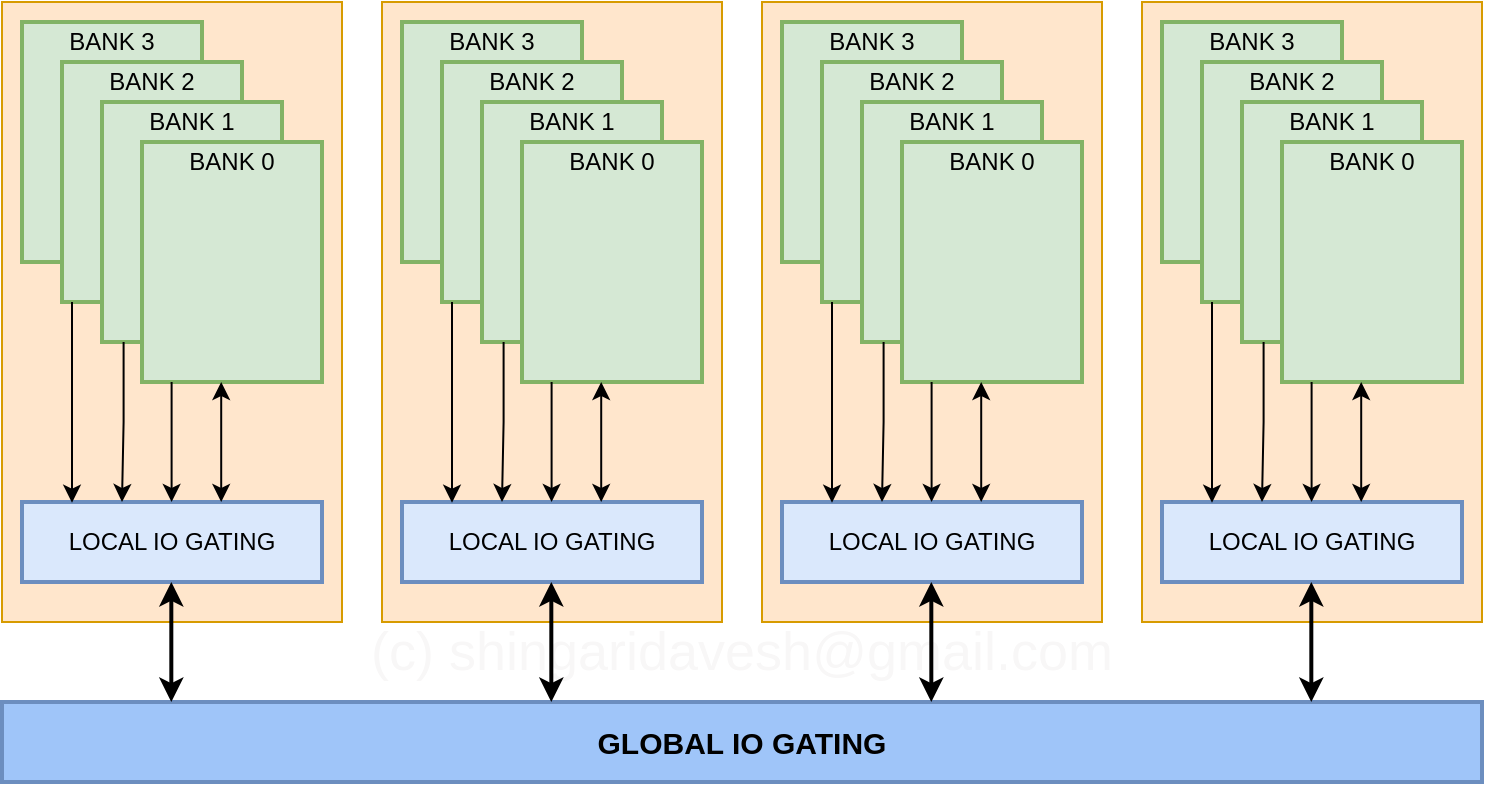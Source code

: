 <mxfile version="24.7.7">
  <diagram name="Page-1" id="-Yn__2_uJ8sJmbEdIJiI">
    <mxGraphModel dx="1180" dy="880" grid="1" gridSize="10" guides="1" tooltips="1" connect="1" arrows="1" fold="1" page="1" pageScale="1" pageWidth="850" pageHeight="1100" math="0" shadow="0">
      <root>
        <mxCell id="0" />
        <mxCell id="1" parent="0" />
        <mxCell id="nhkM820oUjrGKa_f3z9d-70" value="(c) shingaridavesh@gmail.com" style="text;html=1;align=center;verticalAlign=middle;whiteSpace=wrap;rounded=0;fontSize=27;fontColor=#f8f7f7;rotation=0;" vertex="1" parent="1">
          <mxGeometry x="110" y="580" width="740" height="30" as="geometry" />
        </mxCell>
        <mxCell id="nhkM820oUjrGKa_f3z9d-18" value="" style="rounded=0;whiteSpace=wrap;html=1;fillColor=#ffe6cc;strokeColor=#d79b00;" vertex="1" parent="1">
          <mxGeometry x="110" y="270" width="170" height="310" as="geometry" />
        </mxCell>
        <mxCell id="nhkM820oUjrGKa_f3z9d-1" value="" style="rounded=0;whiteSpace=wrap;html=1;fillColor=#d5e8d4;strokeColor=#82b366;align=center;strokeWidth=2;" vertex="1" parent="1">
          <mxGeometry x="120" y="280" width="90" height="120" as="geometry" />
        </mxCell>
        <mxCell id="nhkM820oUjrGKa_f3z9d-2" value="" style="rounded=0;whiteSpace=wrap;html=1;fillColor=#d5e8d4;strokeColor=#82b366;align=center;strokeWidth=2;" vertex="1" parent="1">
          <mxGeometry x="140" y="300" width="90" height="120" as="geometry" />
        </mxCell>
        <mxCell id="nhkM820oUjrGKa_f3z9d-3" value="" style="rounded=0;whiteSpace=wrap;html=1;fillColor=#d5e8d4;strokeColor=#82b366;align=center;strokeWidth=2;" vertex="1" parent="1">
          <mxGeometry x="160" y="320" width="90" height="120" as="geometry" />
        </mxCell>
        <mxCell id="nhkM820oUjrGKa_f3z9d-4" value="" style="rounded=0;whiteSpace=wrap;html=1;fillColor=#d5e8d4;strokeColor=#82b366;align=center;strokeWidth=2;" vertex="1" parent="1">
          <mxGeometry x="180" y="340" width="90" height="120" as="geometry" />
        </mxCell>
        <mxCell id="nhkM820oUjrGKa_f3z9d-5" value="BANK 3" style="text;html=1;align=center;verticalAlign=middle;whiteSpace=wrap;rounded=0;" vertex="1" parent="1">
          <mxGeometry x="120" y="280" width="90" height="20" as="geometry" />
        </mxCell>
        <mxCell id="nhkM820oUjrGKa_f3z9d-6" value="BANK 2" style="text;html=1;align=center;verticalAlign=middle;whiteSpace=wrap;rounded=0;" vertex="1" parent="1">
          <mxGeometry x="140" y="300" width="90" height="20" as="geometry" />
        </mxCell>
        <mxCell id="nhkM820oUjrGKa_f3z9d-7" value="BANK 1" style="text;html=1;align=center;verticalAlign=middle;whiteSpace=wrap;rounded=0;" vertex="1" parent="1">
          <mxGeometry x="160" y="320" width="90" height="20" as="geometry" />
        </mxCell>
        <mxCell id="nhkM820oUjrGKa_f3z9d-8" value="BANK 0" style="text;html=1;align=center;verticalAlign=middle;whiteSpace=wrap;rounded=0;" vertex="1" parent="1">
          <mxGeometry x="180" y="340" width="90" height="20" as="geometry" />
        </mxCell>
        <mxCell id="nhkM820oUjrGKa_f3z9d-9" value="" style="rounded=0;whiteSpace=wrap;html=1;fillColor=#dae8fc;strokeColor=#6c8ebf;align=center;strokeWidth=2;" vertex="1" parent="1">
          <mxGeometry x="120" y="520" width="150" height="40" as="geometry" />
        </mxCell>
        <mxCell id="nhkM820oUjrGKa_f3z9d-10" style="edgeStyle=orthogonalEdgeStyle;rounded=0;orthogonalLoop=1;jettySize=auto;html=1;startArrow=classic;startFill=1;" edge="1" parent="1">
          <mxGeometry relative="1" as="geometry">
            <mxPoint x="219.6" y="460" as="sourcePoint" />
            <mxPoint x="219.6" y="520" as="targetPoint" />
          </mxGeometry>
        </mxCell>
        <mxCell id="nhkM820oUjrGKa_f3z9d-11" style="edgeStyle=orthogonalEdgeStyle;rounded=0;orthogonalLoop=1;jettySize=auto;html=1;" edge="1" parent="1">
          <mxGeometry relative="1" as="geometry">
            <mxPoint x="194.8" y="460" as="sourcePoint" />
            <mxPoint x="194.8" y="520" as="targetPoint" />
          </mxGeometry>
        </mxCell>
        <mxCell id="nhkM820oUjrGKa_f3z9d-12" style="edgeStyle=orthogonalEdgeStyle;rounded=0;orthogonalLoop=1;jettySize=auto;html=1;exitX=0.12;exitY=1;exitDx=0;exitDy=0;exitPerimeter=0;" edge="1" parent="1" source="nhkM820oUjrGKa_f3z9d-3">
          <mxGeometry relative="1" as="geometry">
            <mxPoint x="170" y="460" as="sourcePoint" />
            <mxPoint x="170" y="520" as="targetPoint" />
          </mxGeometry>
        </mxCell>
        <mxCell id="nhkM820oUjrGKa_f3z9d-13" style="edgeStyle=orthogonalEdgeStyle;rounded=0;orthogonalLoop=1;jettySize=auto;html=1;" edge="1" parent="1">
          <mxGeometry relative="1" as="geometry">
            <mxPoint x="145" y="420" as="sourcePoint" />
            <mxPoint x="145" y="520.36" as="targetPoint" />
          </mxGeometry>
        </mxCell>
        <mxCell id="nhkM820oUjrGKa_f3z9d-16" value="LOCAL IO GATING" style="text;html=1;align=center;verticalAlign=middle;whiteSpace=wrap;rounded=0;" vertex="1" parent="1">
          <mxGeometry x="120" y="530" width="150" height="20" as="geometry" />
        </mxCell>
        <mxCell id="nhkM820oUjrGKa_f3z9d-19" value="" style="rounded=0;whiteSpace=wrap;html=1;fillColor=#ffe6cc;strokeColor=#d79b00;" vertex="1" parent="1">
          <mxGeometry x="300" y="270" width="170" height="310" as="geometry" />
        </mxCell>
        <mxCell id="nhkM820oUjrGKa_f3z9d-20" value="" style="rounded=0;whiteSpace=wrap;html=1;fillColor=#d5e8d4;strokeColor=#82b366;align=center;strokeWidth=2;" vertex="1" parent="1">
          <mxGeometry x="310" y="280" width="90" height="120" as="geometry" />
        </mxCell>
        <mxCell id="nhkM820oUjrGKa_f3z9d-21" value="" style="rounded=0;whiteSpace=wrap;html=1;fillColor=#d5e8d4;strokeColor=#82b366;align=center;strokeWidth=2;" vertex="1" parent="1">
          <mxGeometry x="330" y="300" width="90" height="120" as="geometry" />
        </mxCell>
        <mxCell id="nhkM820oUjrGKa_f3z9d-22" value="" style="rounded=0;whiteSpace=wrap;html=1;fillColor=#d5e8d4;strokeColor=#82b366;align=center;strokeWidth=2;" vertex="1" parent="1">
          <mxGeometry x="350" y="320" width="90" height="120" as="geometry" />
        </mxCell>
        <mxCell id="nhkM820oUjrGKa_f3z9d-23" value="" style="rounded=0;whiteSpace=wrap;html=1;fillColor=#d5e8d4;strokeColor=#82b366;align=center;strokeWidth=2;" vertex="1" parent="1">
          <mxGeometry x="370" y="340" width="90" height="120" as="geometry" />
        </mxCell>
        <mxCell id="nhkM820oUjrGKa_f3z9d-24" value="BANK 3" style="text;html=1;align=center;verticalAlign=middle;whiteSpace=wrap;rounded=0;" vertex="1" parent="1">
          <mxGeometry x="310" y="280" width="90" height="20" as="geometry" />
        </mxCell>
        <mxCell id="nhkM820oUjrGKa_f3z9d-25" value="BANK 2" style="text;html=1;align=center;verticalAlign=middle;whiteSpace=wrap;rounded=0;" vertex="1" parent="1">
          <mxGeometry x="330" y="300" width="90" height="20" as="geometry" />
        </mxCell>
        <mxCell id="nhkM820oUjrGKa_f3z9d-26" value="BANK 1" style="text;html=1;align=center;verticalAlign=middle;whiteSpace=wrap;rounded=0;" vertex="1" parent="1">
          <mxGeometry x="350" y="320" width="90" height="20" as="geometry" />
        </mxCell>
        <mxCell id="nhkM820oUjrGKa_f3z9d-27" value="BANK 0" style="text;html=1;align=center;verticalAlign=middle;whiteSpace=wrap;rounded=0;" vertex="1" parent="1">
          <mxGeometry x="370" y="340" width="90" height="20" as="geometry" />
        </mxCell>
        <mxCell id="nhkM820oUjrGKa_f3z9d-28" value="" style="rounded=0;whiteSpace=wrap;html=1;fillColor=#dae8fc;strokeColor=#6c8ebf;align=center;strokeWidth=2;" vertex="1" parent="1">
          <mxGeometry x="310" y="520" width="150" height="40" as="geometry" />
        </mxCell>
        <mxCell id="nhkM820oUjrGKa_f3z9d-29" style="edgeStyle=orthogonalEdgeStyle;rounded=0;orthogonalLoop=1;jettySize=auto;html=1;startArrow=classic;startFill=1;" edge="1" parent="1">
          <mxGeometry relative="1" as="geometry">
            <mxPoint x="409.6" y="460" as="sourcePoint" />
            <mxPoint x="409.6" y="520" as="targetPoint" />
          </mxGeometry>
        </mxCell>
        <mxCell id="nhkM820oUjrGKa_f3z9d-30" style="edgeStyle=orthogonalEdgeStyle;rounded=0;orthogonalLoop=1;jettySize=auto;html=1;" edge="1" parent="1">
          <mxGeometry relative="1" as="geometry">
            <mxPoint x="384.8" y="460" as="sourcePoint" />
            <mxPoint x="384.8" y="520" as="targetPoint" />
          </mxGeometry>
        </mxCell>
        <mxCell id="nhkM820oUjrGKa_f3z9d-31" style="edgeStyle=orthogonalEdgeStyle;rounded=0;orthogonalLoop=1;jettySize=auto;html=1;exitX=0.12;exitY=1;exitDx=0;exitDy=0;exitPerimeter=0;" edge="1" parent="1" source="nhkM820oUjrGKa_f3z9d-22">
          <mxGeometry relative="1" as="geometry">
            <mxPoint x="360" y="460" as="sourcePoint" />
            <mxPoint x="360" y="520" as="targetPoint" />
          </mxGeometry>
        </mxCell>
        <mxCell id="nhkM820oUjrGKa_f3z9d-32" style="edgeStyle=orthogonalEdgeStyle;rounded=0;orthogonalLoop=1;jettySize=auto;html=1;" edge="1" parent="1">
          <mxGeometry relative="1" as="geometry">
            <mxPoint x="335" y="420" as="sourcePoint" />
            <mxPoint x="335" y="520.36" as="targetPoint" />
          </mxGeometry>
        </mxCell>
        <mxCell id="nhkM820oUjrGKa_f3z9d-33" value="LOCAL IO GATING" style="text;html=1;align=center;verticalAlign=middle;whiteSpace=wrap;rounded=0;" vertex="1" parent="1">
          <mxGeometry x="310" y="530" width="150" height="20" as="geometry" />
        </mxCell>
        <mxCell id="nhkM820oUjrGKa_f3z9d-34" value="" style="rounded=0;whiteSpace=wrap;html=1;fillColor=#ffe6cc;strokeColor=#d79b00;" vertex="1" parent="1">
          <mxGeometry x="490" y="270" width="170" height="310" as="geometry" />
        </mxCell>
        <mxCell id="nhkM820oUjrGKa_f3z9d-35" value="" style="rounded=0;whiteSpace=wrap;html=1;fillColor=#d5e8d4;strokeColor=#82b366;align=center;strokeWidth=2;" vertex="1" parent="1">
          <mxGeometry x="500" y="280" width="90" height="120" as="geometry" />
        </mxCell>
        <mxCell id="nhkM820oUjrGKa_f3z9d-36" value="" style="rounded=0;whiteSpace=wrap;html=1;fillColor=#d5e8d4;strokeColor=#82b366;align=center;strokeWidth=2;" vertex="1" parent="1">
          <mxGeometry x="520" y="300" width="90" height="120" as="geometry" />
        </mxCell>
        <mxCell id="nhkM820oUjrGKa_f3z9d-37" value="" style="rounded=0;whiteSpace=wrap;html=1;fillColor=#d5e8d4;strokeColor=#82b366;align=center;strokeWidth=2;" vertex="1" parent="1">
          <mxGeometry x="540" y="320" width="90" height="120" as="geometry" />
        </mxCell>
        <mxCell id="nhkM820oUjrGKa_f3z9d-38" value="" style="rounded=0;whiteSpace=wrap;html=1;fillColor=#d5e8d4;strokeColor=#82b366;align=center;strokeWidth=2;" vertex="1" parent="1">
          <mxGeometry x="560" y="340" width="90" height="120" as="geometry" />
        </mxCell>
        <mxCell id="nhkM820oUjrGKa_f3z9d-39" value="BANK 3" style="text;html=1;align=center;verticalAlign=middle;whiteSpace=wrap;rounded=0;" vertex="1" parent="1">
          <mxGeometry x="500" y="280" width="90" height="20" as="geometry" />
        </mxCell>
        <mxCell id="nhkM820oUjrGKa_f3z9d-40" value="BANK 2" style="text;html=1;align=center;verticalAlign=middle;whiteSpace=wrap;rounded=0;" vertex="1" parent="1">
          <mxGeometry x="520" y="300" width="90" height="20" as="geometry" />
        </mxCell>
        <mxCell id="nhkM820oUjrGKa_f3z9d-41" value="BANK 1" style="text;html=1;align=center;verticalAlign=middle;whiteSpace=wrap;rounded=0;" vertex="1" parent="1">
          <mxGeometry x="540" y="320" width="90" height="20" as="geometry" />
        </mxCell>
        <mxCell id="nhkM820oUjrGKa_f3z9d-42" value="BANK 0" style="text;html=1;align=center;verticalAlign=middle;whiteSpace=wrap;rounded=0;" vertex="1" parent="1">
          <mxGeometry x="560" y="340" width="90" height="20" as="geometry" />
        </mxCell>
        <mxCell id="nhkM820oUjrGKa_f3z9d-43" value="" style="rounded=0;whiteSpace=wrap;html=1;fillColor=#dae8fc;strokeColor=#6c8ebf;align=center;strokeWidth=2;" vertex="1" parent="1">
          <mxGeometry x="500" y="520" width="150" height="40" as="geometry" />
        </mxCell>
        <mxCell id="nhkM820oUjrGKa_f3z9d-44" style="edgeStyle=orthogonalEdgeStyle;rounded=0;orthogonalLoop=1;jettySize=auto;html=1;startArrow=classic;startFill=1;" edge="1" parent="1">
          <mxGeometry relative="1" as="geometry">
            <mxPoint x="599.6" y="460" as="sourcePoint" />
            <mxPoint x="599.6" y="520" as="targetPoint" />
          </mxGeometry>
        </mxCell>
        <mxCell id="nhkM820oUjrGKa_f3z9d-45" style="edgeStyle=orthogonalEdgeStyle;rounded=0;orthogonalLoop=1;jettySize=auto;html=1;" edge="1" parent="1">
          <mxGeometry relative="1" as="geometry">
            <mxPoint x="574.8" y="460" as="sourcePoint" />
            <mxPoint x="574.8" y="520" as="targetPoint" />
          </mxGeometry>
        </mxCell>
        <mxCell id="nhkM820oUjrGKa_f3z9d-46" style="edgeStyle=orthogonalEdgeStyle;rounded=0;orthogonalLoop=1;jettySize=auto;html=1;exitX=0.12;exitY=1;exitDx=0;exitDy=0;exitPerimeter=0;" edge="1" parent="1" source="nhkM820oUjrGKa_f3z9d-37">
          <mxGeometry relative="1" as="geometry">
            <mxPoint x="550" y="460" as="sourcePoint" />
            <mxPoint x="550" y="520" as="targetPoint" />
          </mxGeometry>
        </mxCell>
        <mxCell id="nhkM820oUjrGKa_f3z9d-47" style="edgeStyle=orthogonalEdgeStyle;rounded=0;orthogonalLoop=1;jettySize=auto;html=1;" edge="1" parent="1">
          <mxGeometry relative="1" as="geometry">
            <mxPoint x="525" y="420" as="sourcePoint" />
            <mxPoint x="525" y="520.36" as="targetPoint" />
          </mxGeometry>
        </mxCell>
        <mxCell id="nhkM820oUjrGKa_f3z9d-48" value="LOCAL IO GATING" style="text;html=1;align=center;verticalAlign=middle;whiteSpace=wrap;rounded=0;" vertex="1" parent="1">
          <mxGeometry x="500" y="530" width="150" height="20" as="geometry" />
        </mxCell>
        <mxCell id="nhkM820oUjrGKa_f3z9d-49" value="" style="rounded=0;whiteSpace=wrap;html=1;fillColor=#ffe6cc;strokeColor=#d79b00;" vertex="1" parent="1">
          <mxGeometry x="680" y="270" width="170" height="310" as="geometry" />
        </mxCell>
        <mxCell id="nhkM820oUjrGKa_f3z9d-50" value="" style="rounded=0;whiteSpace=wrap;html=1;fillColor=#d5e8d4;strokeColor=#82b366;align=center;strokeWidth=2;" vertex="1" parent="1">
          <mxGeometry x="690" y="280" width="90" height="120" as="geometry" />
        </mxCell>
        <mxCell id="nhkM820oUjrGKa_f3z9d-51" value="" style="rounded=0;whiteSpace=wrap;html=1;fillColor=#d5e8d4;strokeColor=#82b366;align=center;strokeWidth=2;" vertex="1" parent="1">
          <mxGeometry x="710" y="300" width="90" height="120" as="geometry" />
        </mxCell>
        <mxCell id="nhkM820oUjrGKa_f3z9d-52" value="" style="rounded=0;whiteSpace=wrap;html=1;fillColor=#d5e8d4;strokeColor=#82b366;align=center;strokeWidth=2;" vertex="1" parent="1">
          <mxGeometry x="730" y="320" width="90" height="120" as="geometry" />
        </mxCell>
        <mxCell id="nhkM820oUjrGKa_f3z9d-53" value="" style="rounded=0;whiteSpace=wrap;html=1;fillColor=#d5e8d4;strokeColor=#82b366;align=center;strokeWidth=2;" vertex="1" parent="1">
          <mxGeometry x="750" y="340" width="90" height="120" as="geometry" />
        </mxCell>
        <mxCell id="nhkM820oUjrGKa_f3z9d-54" value="BANK 3" style="text;html=1;align=center;verticalAlign=middle;whiteSpace=wrap;rounded=0;" vertex="1" parent="1">
          <mxGeometry x="690" y="280" width="90" height="20" as="geometry" />
        </mxCell>
        <mxCell id="nhkM820oUjrGKa_f3z9d-55" value="BANK 2" style="text;html=1;align=center;verticalAlign=middle;whiteSpace=wrap;rounded=0;" vertex="1" parent="1">
          <mxGeometry x="710" y="300" width="90" height="20" as="geometry" />
        </mxCell>
        <mxCell id="nhkM820oUjrGKa_f3z9d-56" value="BANK 1" style="text;html=1;align=center;verticalAlign=middle;whiteSpace=wrap;rounded=0;" vertex="1" parent="1">
          <mxGeometry x="730" y="320" width="90" height="20" as="geometry" />
        </mxCell>
        <mxCell id="nhkM820oUjrGKa_f3z9d-57" value="BANK 0" style="text;html=1;align=center;verticalAlign=middle;whiteSpace=wrap;rounded=0;" vertex="1" parent="1">
          <mxGeometry x="750" y="340" width="90" height="20" as="geometry" />
        </mxCell>
        <mxCell id="nhkM820oUjrGKa_f3z9d-58" value="" style="rounded=0;whiteSpace=wrap;html=1;fillColor=#dae8fc;strokeColor=#6c8ebf;align=center;strokeWidth=2;" vertex="1" parent="1">
          <mxGeometry x="690" y="520" width="150" height="40" as="geometry" />
        </mxCell>
        <mxCell id="nhkM820oUjrGKa_f3z9d-59" style="edgeStyle=orthogonalEdgeStyle;rounded=0;orthogonalLoop=1;jettySize=auto;html=1;startArrow=classic;startFill=1;" edge="1" parent="1">
          <mxGeometry relative="1" as="geometry">
            <mxPoint x="789.6" y="460" as="sourcePoint" />
            <mxPoint x="789.6" y="520" as="targetPoint" />
          </mxGeometry>
        </mxCell>
        <mxCell id="nhkM820oUjrGKa_f3z9d-60" style="edgeStyle=orthogonalEdgeStyle;rounded=0;orthogonalLoop=1;jettySize=auto;html=1;" edge="1" parent="1">
          <mxGeometry relative="1" as="geometry">
            <mxPoint x="764.8" y="460" as="sourcePoint" />
            <mxPoint x="764.8" y="520" as="targetPoint" />
          </mxGeometry>
        </mxCell>
        <mxCell id="nhkM820oUjrGKa_f3z9d-61" style="edgeStyle=orthogonalEdgeStyle;rounded=0;orthogonalLoop=1;jettySize=auto;html=1;exitX=0.12;exitY=1;exitDx=0;exitDy=0;exitPerimeter=0;" edge="1" parent="1" source="nhkM820oUjrGKa_f3z9d-52">
          <mxGeometry relative="1" as="geometry">
            <mxPoint x="740" y="460" as="sourcePoint" />
            <mxPoint x="740" y="520" as="targetPoint" />
          </mxGeometry>
        </mxCell>
        <mxCell id="nhkM820oUjrGKa_f3z9d-62" style="edgeStyle=orthogonalEdgeStyle;rounded=0;orthogonalLoop=1;jettySize=auto;html=1;" edge="1" parent="1">
          <mxGeometry relative="1" as="geometry">
            <mxPoint x="715" y="420" as="sourcePoint" />
            <mxPoint x="715" y="520.36" as="targetPoint" />
          </mxGeometry>
        </mxCell>
        <mxCell id="nhkM820oUjrGKa_f3z9d-63" value="LOCAL IO GATING" style="text;html=1;align=center;verticalAlign=middle;whiteSpace=wrap;rounded=0;" vertex="1" parent="1">
          <mxGeometry x="690" y="530" width="150" height="20" as="geometry" />
        </mxCell>
        <mxCell id="nhkM820oUjrGKa_f3z9d-64" value="" style="rounded=0;whiteSpace=wrap;html=1;fillColor=#9fc5f9;strokeColor=#6c8ebf;align=center;strokeWidth=2;" vertex="1" parent="1">
          <mxGeometry x="110" y="620" width="740" height="40" as="geometry" />
        </mxCell>
        <mxCell id="nhkM820oUjrGKa_f3z9d-65" value="&lt;b&gt;&lt;font style=&quot;font-size: 15px;&quot;&gt;GLOBAL IO GATING&lt;/font&gt;&lt;/b&gt;" style="text;html=1;align=center;verticalAlign=middle;whiteSpace=wrap;rounded=0;" vertex="1" parent="1">
          <mxGeometry x="110" y="630" width="740" height="20" as="geometry" />
        </mxCell>
        <mxCell id="nhkM820oUjrGKa_f3z9d-66" style="edgeStyle=orthogonalEdgeStyle;rounded=0;orthogonalLoop=1;jettySize=auto;html=1;startArrow=classic;startFill=1;strokeWidth=2;" edge="1" parent="1">
          <mxGeometry relative="1" as="geometry">
            <mxPoint x="194.66" y="560" as="sourcePoint" />
            <mxPoint x="194.66" y="620" as="targetPoint" />
          </mxGeometry>
        </mxCell>
        <mxCell id="nhkM820oUjrGKa_f3z9d-67" style="edgeStyle=orthogonalEdgeStyle;rounded=0;orthogonalLoop=1;jettySize=auto;html=1;startArrow=classic;startFill=1;strokeWidth=2;" edge="1" parent="1">
          <mxGeometry relative="1" as="geometry">
            <mxPoint x="384.66" y="560" as="sourcePoint" />
            <mxPoint x="384.66" y="620" as="targetPoint" />
          </mxGeometry>
        </mxCell>
        <mxCell id="nhkM820oUjrGKa_f3z9d-68" style="edgeStyle=orthogonalEdgeStyle;rounded=0;orthogonalLoop=1;jettySize=auto;html=1;startArrow=classic;startFill=1;strokeWidth=2;" edge="1" parent="1">
          <mxGeometry relative="1" as="geometry">
            <mxPoint x="574.66" y="560" as="sourcePoint" />
            <mxPoint x="574.66" y="620" as="targetPoint" />
          </mxGeometry>
        </mxCell>
        <mxCell id="nhkM820oUjrGKa_f3z9d-69" style="edgeStyle=orthogonalEdgeStyle;rounded=0;orthogonalLoop=1;jettySize=auto;html=1;startArrow=classic;startFill=1;strokeWidth=2;" edge="1" parent="1">
          <mxGeometry relative="1" as="geometry">
            <mxPoint x="764.66" y="560" as="sourcePoint" />
            <mxPoint x="764.66" y="620" as="targetPoint" />
          </mxGeometry>
        </mxCell>
      </root>
    </mxGraphModel>
  </diagram>
</mxfile>
